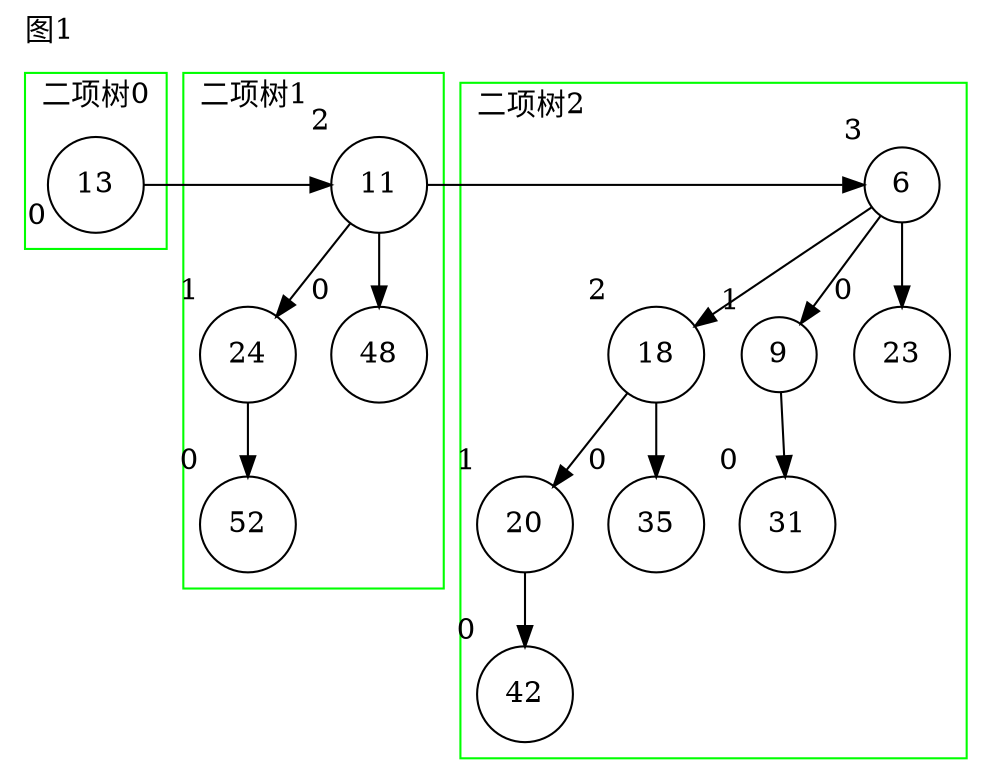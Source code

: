digraph g{
node[shape=circle];
label="图1";
labeljust=l;
labelloc=t;
subgraph cluster_0 {
pencolor=green;label="二项树0";
n166[label=13, xlabel=0];
}
subgraph cluster_1 {
pencolor=green;label="二项树1";
n167[label=11, xlabel=2];
n168[label=24, xlabel=1];
n167->n168;
n169[label=48, xlabel=0];
n167->n169[weight=100];
n170[label=52, xlabel=0];
n168->n170[weight=100];
}
n166->n167[constraint=false];
subgraph cluster_2 {
pencolor=green;label="二项树2";
n171[label=6, xlabel=3];
n172[label=18, xlabel=2];
n171->n172;
n173[label=9, xlabel=1];
n171->n173;
n174[label=23, xlabel=0];
n171->n174[weight=100];
n175[label=31, xlabel=0];
n173->n175[weight=100];
n176[label=20, xlabel=1];
n172->n176;
n177[label=35, xlabel=0];
n172->n177[weight=100];
n178[label=42, xlabel=0];
n176->n178[weight=100];
}
n167->n171[constraint=false];
}

